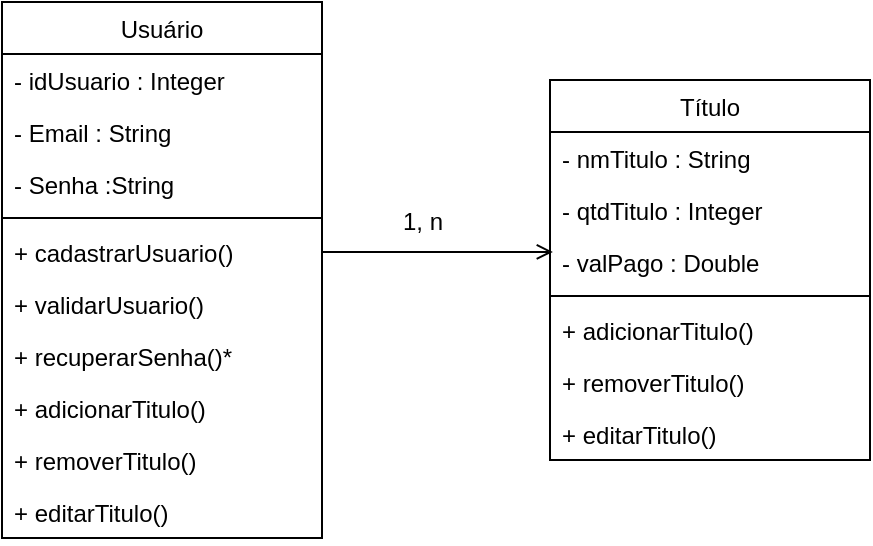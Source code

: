 <mxfile version="18.1.3" type="device"><diagram id="C5RBs43oDa-KdzZeNtuy" name="Page-1"><mxGraphModel dx="761" dy="387" grid="1" gridSize="10" guides="1" tooltips="1" connect="1" arrows="1" fold="1" page="1" pageScale="1" pageWidth="827" pageHeight="1169" math="0" shadow="0"><root><mxCell id="WIyWlLk6GJQsqaUBKTNV-0"/><mxCell id="WIyWlLk6GJQsqaUBKTNV-1" parent="WIyWlLk6GJQsqaUBKTNV-0"/><mxCell id="zkfFHV4jXpPFQw0GAbJ--17" value="Título" style="swimlane;fontStyle=0;align=center;verticalAlign=top;childLayout=stackLayout;horizontal=1;startSize=26;horizontalStack=0;resizeParent=1;resizeLast=0;collapsible=1;marginBottom=0;rounded=0;shadow=0;strokeWidth=1;" parent="WIyWlLk6GJQsqaUBKTNV-1" vertex="1"><mxGeometry x="414" y="109" width="160" height="190" as="geometry"><mxRectangle x="550" y="140" width="160" height="26" as="alternateBounds"/></mxGeometry></mxCell><mxCell id="zkfFHV4jXpPFQw0GAbJ--20" value="- nmTitulo : String" style="text;align=left;verticalAlign=top;spacingLeft=4;spacingRight=4;overflow=hidden;rotatable=0;points=[[0,0.5],[1,0.5]];portConstraint=eastwest;rounded=0;shadow=0;html=0;" parent="zkfFHV4jXpPFQw0GAbJ--17" vertex="1"><mxGeometry y="26" width="160" height="26" as="geometry"/></mxCell><mxCell id="zkfFHV4jXpPFQw0GAbJ--21" value="- qtdTitulo : Integer" style="text;align=left;verticalAlign=top;spacingLeft=4;spacingRight=4;overflow=hidden;rotatable=0;points=[[0,0.5],[1,0.5]];portConstraint=eastwest;rounded=0;shadow=0;html=0;" parent="zkfFHV4jXpPFQw0GAbJ--17" vertex="1"><mxGeometry y="52" width="160" height="26" as="geometry"/></mxCell><mxCell id="zkfFHV4jXpPFQw0GAbJ--22" value="- valPago : Double" style="text;align=left;verticalAlign=top;spacingLeft=4;spacingRight=4;overflow=hidden;rotatable=0;points=[[0,0.5],[1,0.5]];portConstraint=eastwest;rounded=0;shadow=0;html=0;" parent="zkfFHV4jXpPFQw0GAbJ--17" vertex="1"><mxGeometry y="78" width="160" height="26" as="geometry"/></mxCell><mxCell id="zkfFHV4jXpPFQw0GAbJ--23" value="" style="line;html=1;strokeWidth=1;align=left;verticalAlign=middle;spacingTop=-1;spacingLeft=3;spacingRight=3;rotatable=0;labelPosition=right;points=[];portConstraint=eastwest;" parent="zkfFHV4jXpPFQw0GAbJ--17" vertex="1"><mxGeometry y="104" width="160" height="8" as="geometry"/></mxCell><mxCell id="MtTiUHSXSOKeWLrNQn4l-27" value="+ adicionarTitulo()" style="text;align=left;verticalAlign=top;spacingLeft=4;spacingRight=4;overflow=hidden;rotatable=0;points=[[0,0.5],[1,0.5]];portConstraint=eastwest;" vertex="1" parent="zkfFHV4jXpPFQw0GAbJ--17"><mxGeometry y="112" width="160" height="26" as="geometry"/></mxCell><mxCell id="MtTiUHSXSOKeWLrNQn4l-28" value="+ removerTitulo()" style="text;align=left;verticalAlign=top;spacingLeft=4;spacingRight=4;overflow=hidden;rotatable=0;points=[[0,0.5],[1,0.5]];portConstraint=eastwest;" vertex="1" parent="zkfFHV4jXpPFQw0GAbJ--17"><mxGeometry y="138" width="160" height="26" as="geometry"/></mxCell><mxCell id="MtTiUHSXSOKeWLrNQn4l-29" value="+ editarTitulo()" style="text;align=left;verticalAlign=top;spacingLeft=4;spacingRight=4;overflow=hidden;rotatable=0;points=[[0,0.5],[1,0.5]];portConstraint=eastwest;" vertex="1" parent="zkfFHV4jXpPFQw0GAbJ--17"><mxGeometry y="164" width="160" height="26" as="geometry"/></mxCell><mxCell id="MtTiUHSXSOKeWLrNQn4l-0" value="Usuário" style="swimlane;fontStyle=0;align=center;verticalAlign=top;childLayout=stackLayout;horizontal=1;startSize=26;horizontalStack=0;resizeParent=1;resizeLast=0;collapsible=1;marginBottom=0;rounded=0;shadow=0;strokeWidth=1;" vertex="1" parent="WIyWlLk6GJQsqaUBKTNV-1"><mxGeometry x="140" y="70" width="160" height="268" as="geometry"><mxRectangle x="550" y="140" width="160" height="26" as="alternateBounds"/></mxGeometry></mxCell><mxCell id="MtTiUHSXSOKeWLrNQn4l-3" value="- idUsuario : Integer" style="text;align=left;verticalAlign=top;spacingLeft=4;spacingRight=4;overflow=hidden;rotatable=0;points=[[0,0.5],[1,0.5]];portConstraint=eastwest;rounded=0;shadow=0;html=0;" vertex="1" parent="MtTiUHSXSOKeWLrNQn4l-0"><mxGeometry y="26" width="160" height="26" as="geometry"/></mxCell><mxCell id="MtTiUHSXSOKeWLrNQn4l-1" value="- Email : String" style="text;align=left;verticalAlign=top;spacingLeft=4;spacingRight=4;overflow=hidden;rotatable=0;points=[[0,0.5],[1,0.5]];portConstraint=eastwest;" vertex="1" parent="MtTiUHSXSOKeWLrNQn4l-0"><mxGeometry y="52" width="160" height="26" as="geometry"/></mxCell><mxCell id="MtTiUHSXSOKeWLrNQn4l-2" value="- Senha :String" style="text;align=left;verticalAlign=top;spacingLeft=4;spacingRight=4;overflow=hidden;rotatable=0;points=[[0,0.5],[1,0.5]];portConstraint=eastwest;rounded=0;shadow=0;html=0;" vertex="1" parent="MtTiUHSXSOKeWLrNQn4l-0"><mxGeometry y="78" width="160" height="26" as="geometry"/></mxCell><mxCell id="MtTiUHSXSOKeWLrNQn4l-6" value="" style="line;html=1;strokeWidth=1;align=left;verticalAlign=middle;spacingTop=-1;spacingLeft=3;spacingRight=3;rotatable=0;labelPosition=right;points=[];portConstraint=eastwest;" vertex="1" parent="MtTiUHSXSOKeWLrNQn4l-0"><mxGeometry y="104" width="160" height="8" as="geometry"/></mxCell><mxCell id="MtTiUHSXSOKeWLrNQn4l-7" value="+ cadastrarUsuario()" style="text;align=left;verticalAlign=top;spacingLeft=4;spacingRight=4;overflow=hidden;rotatable=0;points=[[0,0.5],[1,0.5]];portConstraint=eastwest;" vertex="1" parent="MtTiUHSXSOKeWLrNQn4l-0"><mxGeometry y="112" width="160" height="26" as="geometry"/></mxCell><mxCell id="MtTiUHSXSOKeWLrNQn4l-8" value="+ validarUsuario()" style="text;align=left;verticalAlign=top;spacingLeft=4;spacingRight=4;overflow=hidden;rotatable=0;points=[[0,0.5],[1,0.5]];portConstraint=eastwest;" vertex="1" parent="MtTiUHSXSOKeWLrNQn4l-0"><mxGeometry y="138" width="160" height="26" as="geometry"/></mxCell><mxCell id="MtTiUHSXSOKeWLrNQn4l-20" value="+ recuperarSenha()*" style="text;align=left;verticalAlign=top;spacingLeft=4;spacingRight=4;overflow=hidden;rotatable=0;points=[[0,0.5],[1,0.5]];portConstraint=eastwest;" vertex="1" parent="MtTiUHSXSOKeWLrNQn4l-0"><mxGeometry y="164" width="160" height="26" as="geometry"/></mxCell><mxCell id="MtTiUHSXSOKeWLrNQn4l-22" value="+ adicionarTitulo()" style="text;align=left;verticalAlign=top;spacingLeft=4;spacingRight=4;overflow=hidden;rotatable=0;points=[[0,0.5],[1,0.5]];portConstraint=eastwest;" vertex="1" parent="MtTiUHSXSOKeWLrNQn4l-0"><mxGeometry y="190" width="160" height="26" as="geometry"/></mxCell><mxCell id="MtTiUHSXSOKeWLrNQn4l-23" value="+ removerTitulo()" style="text;align=left;verticalAlign=top;spacingLeft=4;spacingRight=4;overflow=hidden;rotatable=0;points=[[0,0.5],[1,0.5]];portConstraint=eastwest;" vertex="1" parent="MtTiUHSXSOKeWLrNQn4l-0"><mxGeometry y="216" width="160" height="26" as="geometry"/></mxCell><mxCell id="MtTiUHSXSOKeWLrNQn4l-24" value="+ editarTitulo()" style="text;align=left;verticalAlign=top;spacingLeft=4;spacingRight=4;overflow=hidden;rotatable=0;points=[[0,0.5],[1,0.5]];portConstraint=eastwest;" vertex="1" parent="MtTiUHSXSOKeWLrNQn4l-0"><mxGeometry y="242" width="160" height="26" as="geometry"/></mxCell><mxCell id="MtTiUHSXSOKeWLrNQn4l-31" style="edgeStyle=orthogonalEdgeStyle;rounded=0;orthogonalLoop=1;jettySize=auto;html=1;entryX=0.009;entryY=0.306;entryDx=0;entryDy=0;entryPerimeter=0;startArrow=none;startFill=0;endArrow=open;endFill=0;" edge="1" parent="WIyWlLk6GJQsqaUBKTNV-1" source="MtTiUHSXSOKeWLrNQn4l-7" target="zkfFHV4jXpPFQw0GAbJ--22"><mxGeometry relative="1" as="geometry"/></mxCell><mxCell id="MtTiUHSXSOKeWLrNQn4l-32" value="1, n" style="text;html=1;align=center;verticalAlign=middle;resizable=0;points=[];autosize=1;strokeColor=none;fillColor=none;" vertex="1" parent="WIyWlLk6GJQsqaUBKTNV-1"><mxGeometry x="330" y="170" width="40" height="20" as="geometry"/></mxCell></root></mxGraphModel></diagram></mxfile>